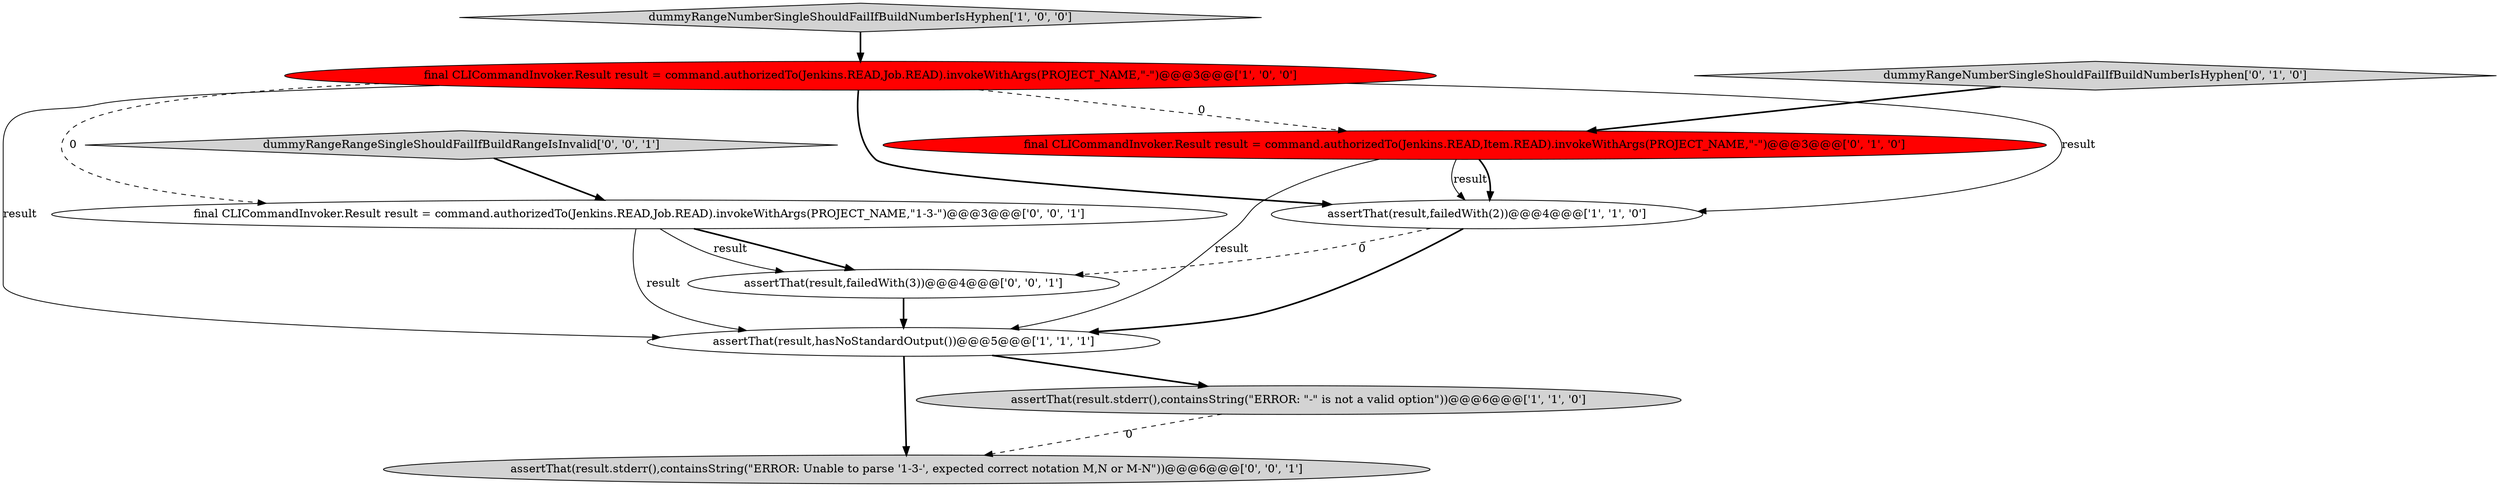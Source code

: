 digraph {
1 [style = filled, label = "dummyRangeNumberSingleShouldFailIfBuildNumberIsHyphen['1', '0', '0']", fillcolor = lightgray, shape = diamond image = "AAA0AAABBB1BBB"];
2 [style = filled, label = "assertThat(result,failedWith(2))@@@4@@@['1', '1', '0']", fillcolor = white, shape = ellipse image = "AAA0AAABBB1BBB"];
3 [style = filled, label = "final CLICommandInvoker.Result result = command.authorizedTo(Jenkins.READ,Job.READ).invokeWithArgs(PROJECT_NAME,\"-\")@@@3@@@['1', '0', '0']", fillcolor = red, shape = ellipse image = "AAA1AAABBB1BBB"];
6 [style = filled, label = "final CLICommandInvoker.Result result = command.authorizedTo(Jenkins.READ,Item.READ).invokeWithArgs(PROJECT_NAME,\"-\")@@@3@@@['0', '1', '0']", fillcolor = red, shape = ellipse image = "AAA1AAABBB2BBB"];
9 [style = filled, label = "assertThat(result,failedWith(3))@@@4@@@['0', '0', '1']", fillcolor = white, shape = ellipse image = "AAA0AAABBB3BBB"];
0 [style = filled, label = "assertThat(result,hasNoStandardOutput())@@@5@@@['1', '1', '1']", fillcolor = white, shape = ellipse image = "AAA0AAABBB1BBB"];
5 [style = filled, label = "dummyRangeNumberSingleShouldFailIfBuildNumberIsHyphen['0', '1', '0']", fillcolor = lightgray, shape = diamond image = "AAA0AAABBB2BBB"];
10 [style = filled, label = "final CLICommandInvoker.Result result = command.authorizedTo(Jenkins.READ,Job.READ).invokeWithArgs(PROJECT_NAME,\"1-3-\")@@@3@@@['0', '0', '1']", fillcolor = white, shape = ellipse image = "AAA0AAABBB3BBB"];
7 [style = filled, label = "dummyRangeRangeSingleShouldFailIfBuildRangeIsInvalid['0', '0', '1']", fillcolor = lightgray, shape = diamond image = "AAA0AAABBB3BBB"];
4 [style = filled, label = "assertThat(result.stderr(),containsString(\"ERROR: \"-\" is not a valid option\"))@@@6@@@['1', '1', '0']", fillcolor = lightgray, shape = ellipse image = "AAA0AAABBB1BBB"];
8 [style = filled, label = "assertThat(result.stderr(),containsString(\"ERROR: Unable to parse '1-3-', expected correct notation M,N or M-N\"))@@@6@@@['0', '0', '1']", fillcolor = lightgray, shape = ellipse image = "AAA0AAABBB3BBB"];
3->2 [style = solid, label="result"];
6->0 [style = solid, label="result"];
1->3 [style = bold, label=""];
10->9 [style = bold, label=""];
10->9 [style = solid, label="result"];
2->0 [style = bold, label=""];
3->6 [style = dashed, label="0"];
3->10 [style = dashed, label="0"];
10->0 [style = solid, label="result"];
5->6 [style = bold, label=""];
3->2 [style = bold, label=""];
9->0 [style = bold, label=""];
4->8 [style = dashed, label="0"];
3->0 [style = solid, label="result"];
0->4 [style = bold, label=""];
7->10 [style = bold, label=""];
2->9 [style = dashed, label="0"];
6->2 [style = solid, label="result"];
0->8 [style = bold, label=""];
6->2 [style = bold, label=""];
}
